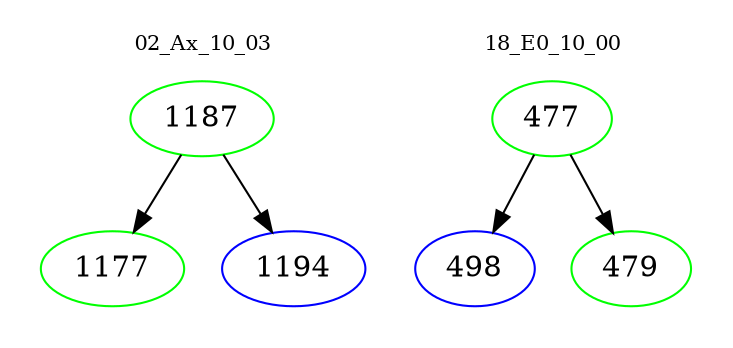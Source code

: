 digraph{
subgraph cluster_0 {
color = white
label = "02_Ax_10_03";
fontsize=10;
T0_1187 [label="1187", color="green"]
T0_1187 -> T0_1177 [color="black"]
T0_1177 [label="1177", color="green"]
T0_1187 -> T0_1194 [color="black"]
T0_1194 [label="1194", color="blue"]
}
subgraph cluster_1 {
color = white
label = "18_E0_10_00";
fontsize=10;
T1_477 [label="477", color="green"]
T1_477 -> T1_498 [color="black"]
T1_498 [label="498", color="blue"]
T1_477 -> T1_479 [color="black"]
T1_479 [label="479", color="green"]
}
}
